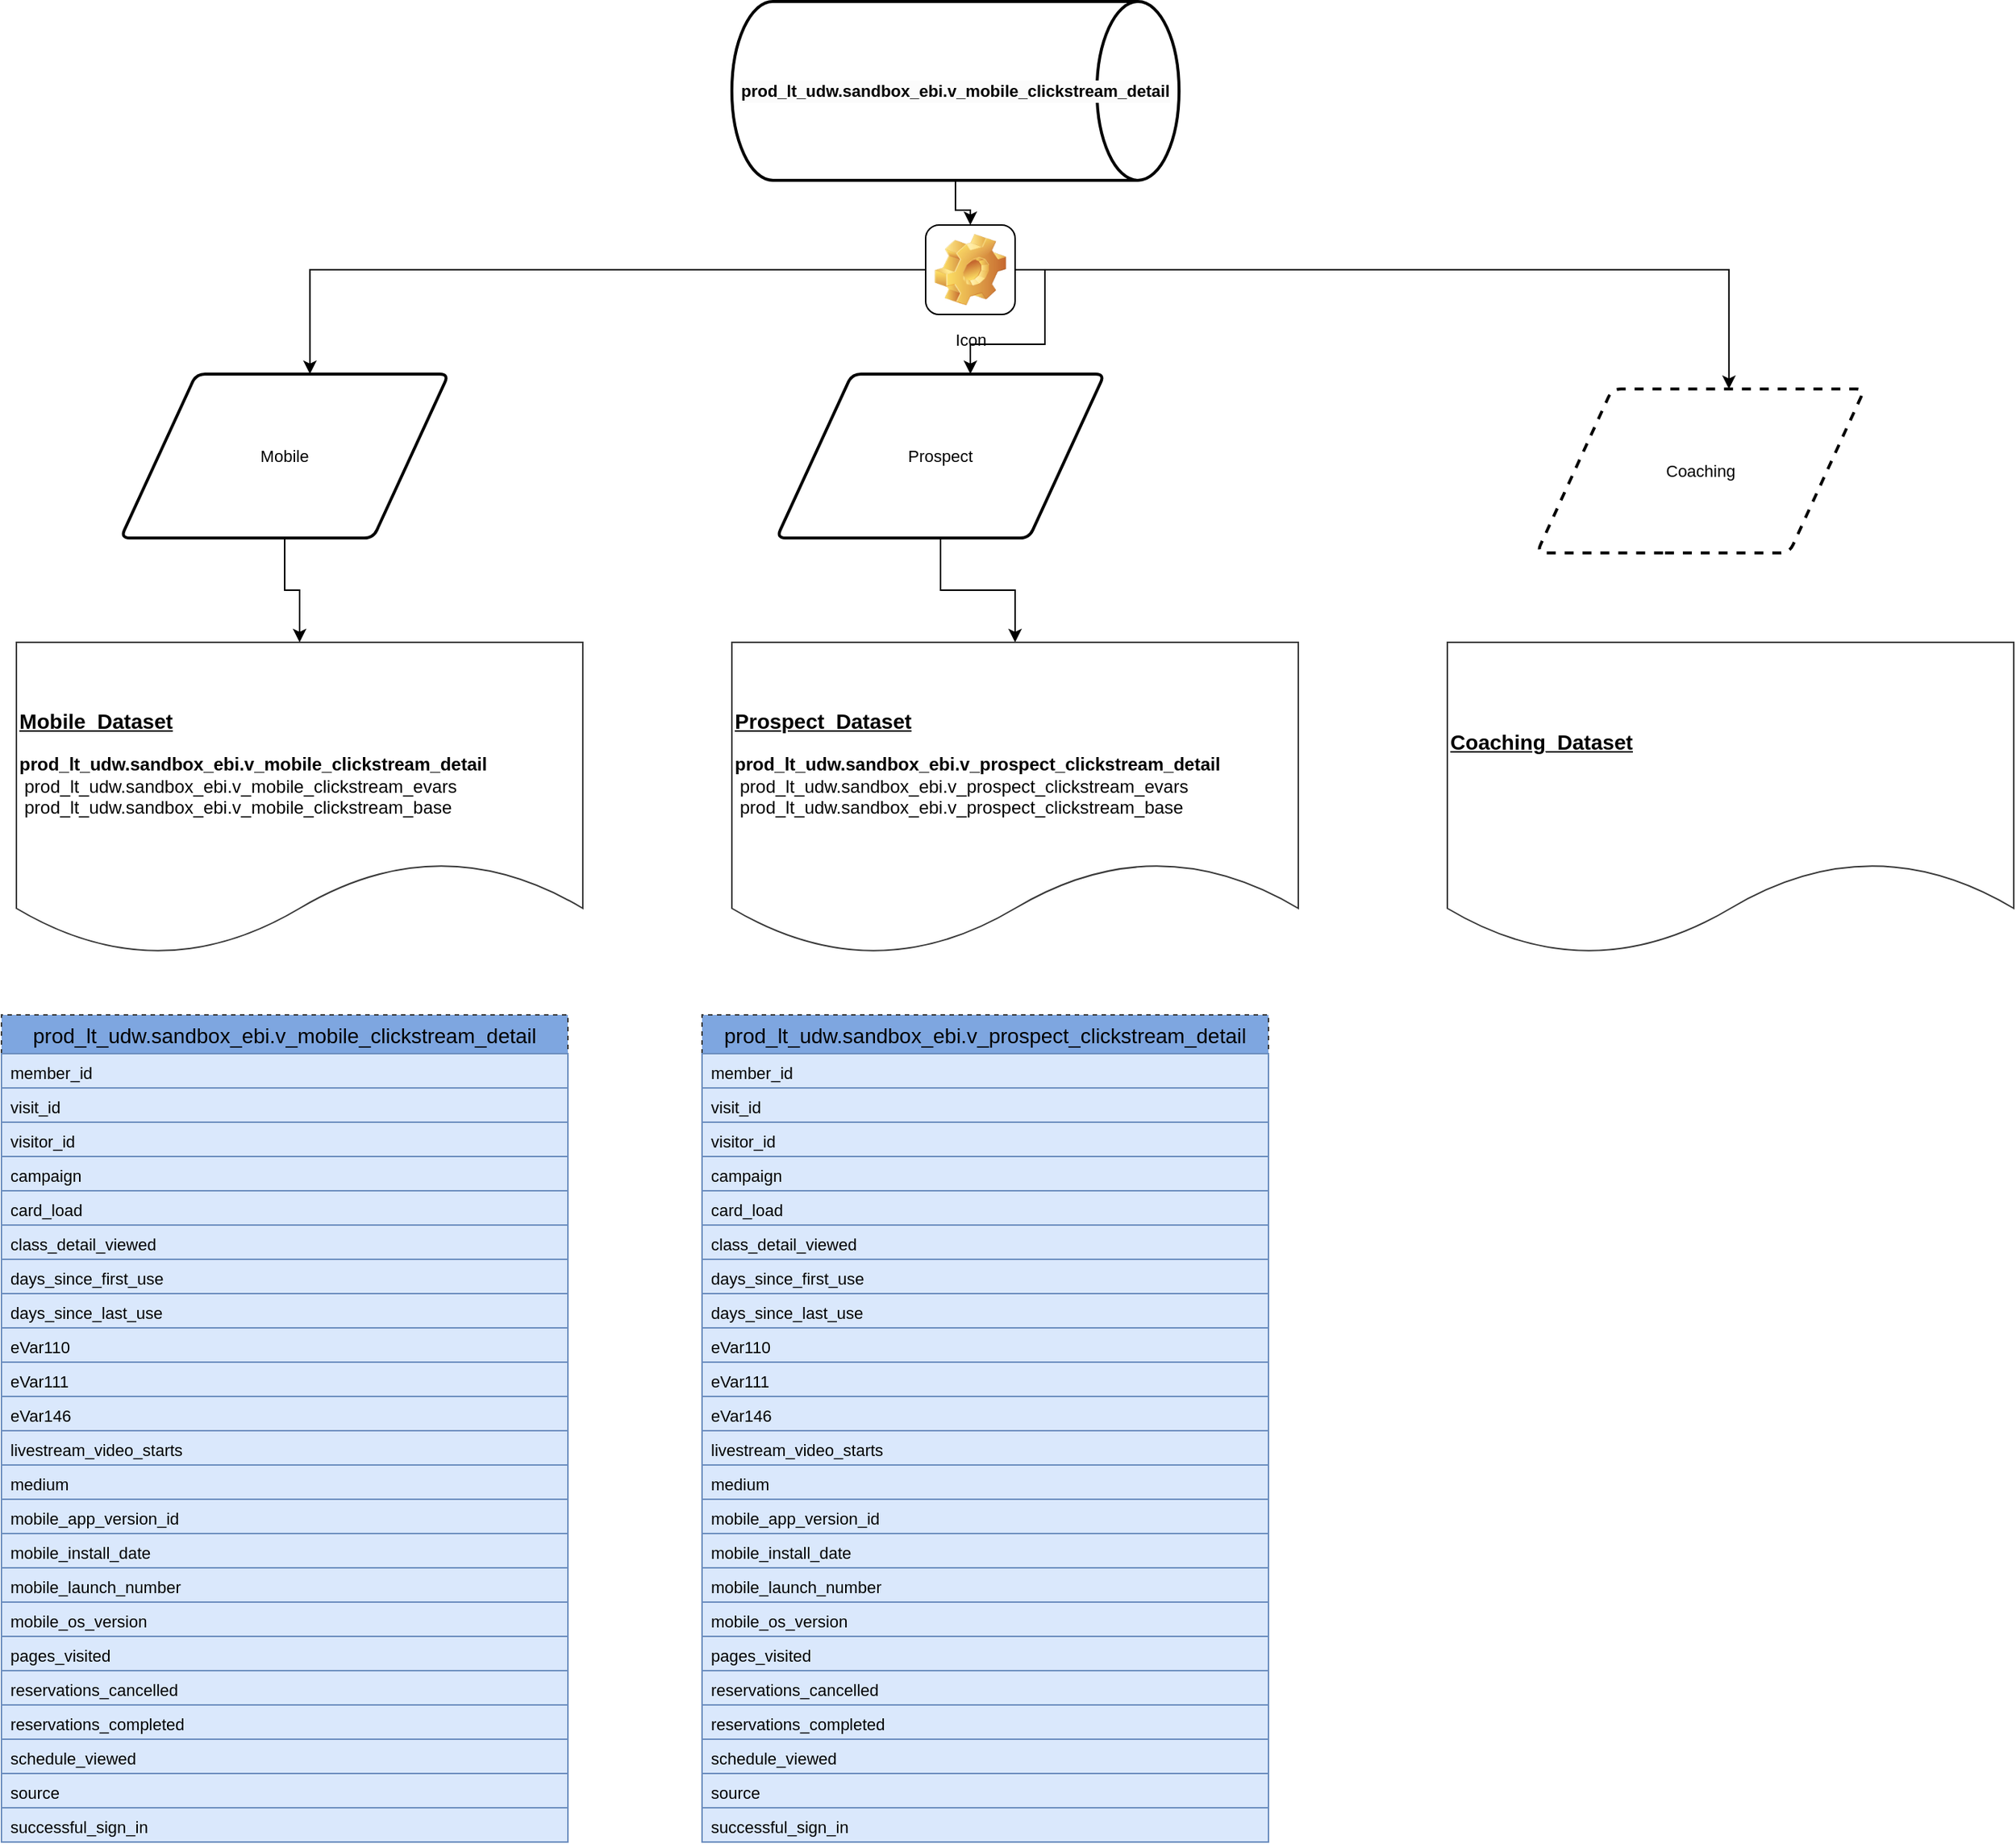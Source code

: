 <mxfile version="20.8.20" type="github">
  <diagram name="Mobile_Prospect_Coaching" id="z-3VWtzqPzMqOVq_z1Rq">
    <mxGraphModel dx="1434" dy="771" grid="1" gridSize="10" guides="1" tooltips="1" connect="1" arrows="1" fold="1" page="1" pageScale="1" pageWidth="1400" pageHeight="850" math="0" shadow="0">
      <root>
        <mxCell id="0" />
        <mxCell id="1" parent="0" />
        <mxCell id="HyyVrz7_0BUMXHPKO59b-4" value="&lt;h3&gt;&lt;b&gt;&lt;u&gt;Mobile_Dataset&lt;/u&gt;&lt;/b&gt;&lt;/h3&gt;&lt;div&gt;&lt;b&gt;prod_lt_udw.sandbox_ebi.v_mobile_clickstream_detail&lt;u&gt;&lt;br&gt;&lt;/u&gt;&lt;/b&gt;&lt;/div&gt;&lt;span style=&quot;white-space: pre;&quot;&gt;	&lt;/span&gt;prod_lt_udw.sandbox_ebi.&lt;span style=&quot;background-color: initial;&quot;&gt;v_mobile_clickstream_evars&lt;/span&gt;&lt;br&gt;&lt;div&gt;&lt;span style=&quot;white-space: pre;&quot;&gt;	&lt;/span&gt;prod_lt_udw.sandbox_ebi.v_mobile_clickstream_base&lt;/div&gt;" style="shape=document;whiteSpace=wrap;html=1;boundedLbl=1;align=left;strokeColor=#393939;" parent="1" vertex="1">
          <mxGeometry x="110" y="470" width="380" height="210" as="geometry" />
        </mxCell>
        <mxCell id="FifGOVSqpq2EvDNPOj4l-17" style="edgeStyle=orthogonalEdgeStyle;rounded=0;orthogonalLoop=1;jettySize=auto;html=1;exitX=0.5;exitY=1;exitDx=0;exitDy=0;entryX=0.5;entryY=0;entryDx=0;entryDy=0;fontFamily=Helvetica;fontSize=11;" parent="1" source="FifGOVSqpq2EvDNPOj4l-2" target="HyyVrz7_0BUMXHPKO59b-4" edge="1">
          <mxGeometry relative="1" as="geometry" />
        </mxCell>
        <mxCell id="FifGOVSqpq2EvDNPOj4l-2" value="Mobile" style="shape=parallelogram;html=1;strokeWidth=2;perimeter=parallelogramPerimeter;whiteSpace=wrap;rounded=1;arcSize=12;size=0.23;labelBackgroundColor=none;fontFamily=Helvetica;fontSize=11;" parent="1" vertex="1">
          <mxGeometry x="180" y="290" width="220" height="110" as="geometry" />
        </mxCell>
        <mxCell id="FifGOVSqpq2EvDNPOj4l-9" value="" style="edgeStyle=orthogonalEdgeStyle;rounded=0;orthogonalLoop=1;jettySize=auto;html=1;fontFamily=Helvetica;fontSize=11;" parent="1" source="FifGOVSqpq2EvDNPOj4l-4" target="FifGOVSqpq2EvDNPOj4l-6" edge="1">
          <mxGeometry relative="1" as="geometry" />
        </mxCell>
        <mxCell id="FifGOVSqpq2EvDNPOj4l-4" value="&lt;meta charset=&quot;utf-8&quot;&gt;&lt;pre style=&quot;border-color: var(--border-color); color: rgb(0, 0, 0); font-size: 12px; font-style: normal; font-variant-ligatures: normal; font-variant-caps: normal; font-weight: 400; letter-spacing: normal; orphans: 2; text-align: left; text-indent: 0px; text-transform: none; widows: 2; word-spacing: 0px; -webkit-text-stroke-width: 0px; background-color: rgb(251, 251, 251); text-decoration-thickness: initial; text-decoration-style: initial; text-decoration-color: initial;&quot;&gt;&lt;b style=&quot;border-color: var(--border-color);&quot;&gt;&lt;font style=&quot;border-color: var(--border-color); font-size: 11px;&quot; face=&quot;Helvetica&quot;&gt;prod_lt_udw.sandbox_ebi.v_mobile_clickstream_detail&lt;/font&gt;&lt;/b&gt;&lt;/pre&gt;" style="strokeWidth=2;html=1;shape=mxgraph.flowchart.direct_data;labelBackgroundColor=none;fontFamily=Helvetica;fontSize=11;whiteSpace=wrap;" parent="1" vertex="1">
          <mxGeometry x="590" y="40" width="300" height="120" as="geometry" />
        </mxCell>
        <mxCell id="FifGOVSqpq2EvDNPOj4l-12" style="edgeStyle=orthogonalEdgeStyle;rounded=0;orthogonalLoop=1;jettySize=auto;html=1;exitX=0;exitY=0.5;exitDx=0;exitDy=0;entryX=0.577;entryY=0;entryDx=0;entryDy=0;entryPerimeter=0;fontFamily=Helvetica;fontSize=11;" parent="1" source="FifGOVSqpq2EvDNPOj4l-6" target="FifGOVSqpq2EvDNPOj4l-2" edge="1">
          <mxGeometry relative="1" as="geometry" />
        </mxCell>
        <mxCell id="FifGOVSqpq2EvDNPOj4l-13" style="edgeStyle=orthogonalEdgeStyle;rounded=0;orthogonalLoop=1;jettySize=auto;html=1;fontFamily=Helvetica;fontSize=11;entryX=0.586;entryY=0;entryDx=0;entryDy=0;entryPerimeter=0;" parent="1" source="FifGOVSqpq2EvDNPOj4l-6" target="FifGOVSqpq2EvDNPOj4l-14" edge="1">
          <mxGeometry relative="1" as="geometry">
            <mxPoint x="1000" y="280" as="targetPoint" />
          </mxGeometry>
        </mxCell>
        <mxCell id="FifGOVSqpq2EvDNPOj4l-16" style="edgeStyle=orthogonalEdgeStyle;rounded=0;orthogonalLoop=1;jettySize=auto;html=1;exitX=1;exitY=0.5;exitDx=0;exitDy=0;entryX=0.591;entryY=0;entryDx=0;entryDy=0;entryPerimeter=0;fontFamily=Helvetica;fontSize=11;" parent="1" source="FifGOVSqpq2EvDNPOj4l-6" target="FifGOVSqpq2EvDNPOj4l-15" edge="1">
          <mxGeometry relative="1" as="geometry" />
        </mxCell>
        <mxCell id="FifGOVSqpq2EvDNPOj4l-6" value="Icon" style="icon;html=1;image=img/clipart/Gear_128x128.png;labelBackgroundColor=none;fontFamily=Helvetica;fontSize=11;" parent="1" vertex="1">
          <mxGeometry x="720" y="190" width="60" height="60" as="geometry" />
        </mxCell>
        <mxCell id="FifGOVSqpq2EvDNPOj4l-14" value="Coaching" style="shape=parallelogram;html=1;strokeWidth=2;perimeter=parallelogramPerimeter;whiteSpace=wrap;rounded=1;arcSize=12;size=0.23;labelBackgroundColor=none;fontFamily=Helvetica;fontSize=11;dashed=1;" parent="1" vertex="1">
          <mxGeometry x="1130" y="300" width="220" height="110" as="geometry" />
        </mxCell>
        <mxCell id="lYtQxES8QwiTRS1d3YV1-2" style="edgeStyle=orthogonalEdgeStyle;rounded=0;orthogonalLoop=1;jettySize=auto;html=1;exitX=0.5;exitY=1;exitDx=0;exitDy=0;fontFamily=Helvetica;fontSize=11;" parent="1" source="FifGOVSqpq2EvDNPOj4l-15" target="lYtQxES8QwiTRS1d3YV1-1" edge="1">
          <mxGeometry relative="1" as="geometry" />
        </mxCell>
        <mxCell id="FifGOVSqpq2EvDNPOj4l-15" value="Prospect" style="shape=parallelogram;html=1;strokeWidth=2;perimeter=parallelogramPerimeter;whiteSpace=wrap;rounded=1;arcSize=12;size=0.23;labelBackgroundColor=none;fontFamily=Helvetica;fontSize=11;" parent="1" vertex="1">
          <mxGeometry x="620" y="290" width="220" height="110" as="geometry" />
        </mxCell>
        <mxCell id="lYtQxES8QwiTRS1d3YV1-1" value="&lt;h3&gt;&lt;b&gt;&lt;u&gt;Prospect_Dataset&lt;/u&gt;&lt;/b&gt;&lt;/h3&gt;&lt;div&gt;&lt;b&gt;prod_lt_udw.sandbox_ebi.v_prospect_clickstream_detail&lt;u&gt;&lt;br&gt;&lt;/u&gt;&lt;/b&gt;&lt;/div&gt;&lt;span style=&quot;white-space: pre;&quot;&gt;	&lt;/span&gt;prod_lt_udw.sandbox_ebi.&lt;span style=&quot;&quot;&gt;v_prospect_clickstream_evars&lt;/span&gt;&lt;br&gt;&lt;div&gt;&lt;span style=&quot;white-space: pre;&quot;&gt;	&lt;/span&gt;prod_lt_udw.sandbox_ebi.v_prospect_clickstream_base&lt;/div&gt;" style="shape=document;whiteSpace=wrap;html=1;boundedLbl=1;align=left;labelBackgroundColor=none;fillColor=#FFFFFF;strokeColor=#393939;" parent="1" vertex="1">
          <mxGeometry x="590" y="470" width="380" height="210" as="geometry" />
        </mxCell>
        <mxCell id="h2cDMBhv3iBISTSm5uaH-1" value="&lt;h3&gt;&lt;b&gt;&lt;u&gt;Coaching_Dataset&lt;/u&gt;&lt;/b&gt;&lt;/h3&gt;&lt;div&gt;&lt;/div&gt;&lt;div&gt;&lt;br&gt;&lt;/div&gt;" style="shape=document;whiteSpace=wrap;html=1;boundedLbl=1;align=left;labelBackgroundColor=none;fillColor=#FFFFFF;strokeColor=#393939;" vertex="1" parent="1">
          <mxGeometry x="1070" y="470" width="380" height="210" as="geometry" />
        </mxCell>
        <mxCell id="h2cDMBhv3iBISTSm5uaH-2" value="prod_lt_udw.sandbox_ebi.v_mobile_clickstream_detail" style="swimlane;fontStyle=0;childLayout=stackLayout;horizontal=1;startSize=26;horizontalStack=0;resizeParent=1;resizeParentMax=0;resizeLast=0;collapsible=1;marginBottom=0;align=center;fontSize=14;dashed=1;labelBackgroundColor=none;strokeColor=#393939;fontFamily=Helvetica;fillColor=#7EA6E0;gradientColor=none;movable=1;resizable=1;rotatable=1;deletable=1;editable=1;locked=0;connectable=1;" vertex="1" parent="1">
          <mxGeometry x="100" y="720" width="380" height="555" as="geometry" />
        </mxCell>
        <mxCell id="h2cDMBhv3iBISTSm5uaH-3" value="member_id&#xa;" style="text;strokeColor=#6c8ebf;fillColor=#dae8fc;spacingLeft=4;spacingRight=4;overflow=hidden;rotatable=0;points=[[0,0.5],[1,0.5]];portConstraint=eastwest;fontSize=11;fontFamily=Helvetica;movable=0;resizable=0;deletable=0;editable=0;locked=1;connectable=0;" vertex="1" parent="h2cDMBhv3iBISTSm5uaH-2">
          <mxGeometry y="26" width="380" height="23" as="geometry" />
        </mxCell>
        <mxCell id="h2cDMBhv3iBISTSm5uaH-4" value="visit_id" style="text;strokeColor=#6c8ebf;fillColor=#dae8fc;spacingLeft=4;spacingRight=4;overflow=hidden;rotatable=0;points=[[0,0.5],[1,0.5]];portConstraint=eastwest;fontSize=11;fontFamily=Helvetica;movable=0;resizable=0;deletable=0;editable=0;locked=1;connectable=0;" vertex="1" parent="h2cDMBhv3iBISTSm5uaH-2">
          <mxGeometry y="49" width="380" height="23" as="geometry" />
        </mxCell>
        <mxCell id="h2cDMBhv3iBISTSm5uaH-6" value="visitor_id" style="text;strokeColor=#6c8ebf;fillColor=#dae8fc;spacingLeft=4;spacingRight=4;overflow=hidden;rotatable=0;points=[[0,0.5],[1,0.5]];portConstraint=eastwest;fontSize=11;fontFamily=Helvetica;movable=0;resizable=0;deletable=0;editable=0;locked=1;connectable=0;" vertex="1" parent="h2cDMBhv3iBISTSm5uaH-2">
          <mxGeometry y="72" width="380" height="23" as="geometry" />
        </mxCell>
        <mxCell id="h2cDMBhv3iBISTSm5uaH-12" value="campaign" style="text;strokeColor=#6c8ebf;fillColor=#dae8fc;spacingLeft=4;spacingRight=4;overflow=hidden;rotatable=0;points=[[0,0.5],[1,0.5]];portConstraint=eastwest;fontSize=11;fontFamily=Helvetica;movable=0;resizable=0;deletable=0;editable=0;locked=1;connectable=0;" vertex="1" parent="h2cDMBhv3iBISTSm5uaH-2">
          <mxGeometry y="95" width="380" height="23" as="geometry" />
        </mxCell>
        <mxCell id="h2cDMBhv3iBISTSm5uaH-11" value="card_load" style="text;strokeColor=#6c8ebf;fillColor=#dae8fc;spacingLeft=4;spacingRight=4;overflow=hidden;rotatable=0;points=[[0,0.5],[1,0.5]];portConstraint=eastwest;fontSize=11;fontFamily=Helvetica;movable=0;resizable=0;deletable=0;editable=0;locked=1;connectable=0;" vertex="1" parent="h2cDMBhv3iBISTSm5uaH-2">
          <mxGeometry y="118" width="380" height="23" as="geometry" />
        </mxCell>
        <mxCell id="h2cDMBhv3iBISTSm5uaH-16" value="class_detail_viewed" style="text;strokeColor=#6c8ebf;fillColor=#dae8fc;spacingLeft=4;spacingRight=4;overflow=hidden;rotatable=0;points=[[0,0.5],[1,0.5]];portConstraint=eastwest;fontSize=11;fontFamily=Helvetica;movable=0;resizable=0;deletable=0;editable=0;locked=1;connectable=0;" vertex="1" parent="h2cDMBhv3iBISTSm5uaH-2">
          <mxGeometry y="141" width="380" height="23" as="geometry" />
        </mxCell>
        <mxCell id="h2cDMBhv3iBISTSm5uaH-15" value="days_since_first_use" style="text;strokeColor=#6c8ebf;fillColor=#dae8fc;spacingLeft=4;spacingRight=4;overflow=hidden;rotatable=0;points=[[0,0.5],[1,0.5]];portConstraint=eastwest;fontSize=11;fontFamily=Helvetica;movable=0;resizable=0;deletable=0;editable=0;locked=1;connectable=0;" vertex="1" parent="h2cDMBhv3iBISTSm5uaH-2">
          <mxGeometry y="164" width="380" height="23" as="geometry" />
        </mxCell>
        <mxCell id="h2cDMBhv3iBISTSm5uaH-14" value="days_since_last_use" style="text;strokeColor=#6c8ebf;fillColor=#dae8fc;spacingLeft=4;spacingRight=4;overflow=hidden;rotatable=0;points=[[0,0.5],[1,0.5]];portConstraint=eastwest;fontSize=11;fontFamily=Helvetica;movable=0;resizable=0;deletable=0;editable=0;locked=1;connectable=0;" vertex="1" parent="h2cDMBhv3iBISTSm5uaH-2">
          <mxGeometry y="187" width="380" height="23" as="geometry" />
        </mxCell>
        <mxCell id="h2cDMBhv3iBISTSm5uaH-17" value="eVar110" style="text;strokeColor=#6c8ebf;fillColor=#dae8fc;spacingLeft=4;spacingRight=4;overflow=hidden;rotatable=0;points=[[0,0.5],[1,0.5]];portConstraint=eastwest;fontSize=11;fontFamily=Helvetica;movable=0;resizable=0;deletable=0;editable=0;locked=1;connectable=0;" vertex="1" parent="h2cDMBhv3iBISTSm5uaH-2">
          <mxGeometry y="210" width="380" height="23" as="geometry" />
        </mxCell>
        <mxCell id="h2cDMBhv3iBISTSm5uaH-18" value="eVar111" style="text;strokeColor=#6c8ebf;fillColor=#dae8fc;spacingLeft=4;spacingRight=4;overflow=hidden;rotatable=0;points=[[0,0.5],[1,0.5]];portConstraint=eastwest;fontSize=11;fontFamily=Helvetica;movable=0;resizable=0;deletable=0;editable=0;locked=1;connectable=0;" vertex="1" parent="h2cDMBhv3iBISTSm5uaH-2">
          <mxGeometry y="233" width="380" height="23" as="geometry" />
        </mxCell>
        <mxCell id="h2cDMBhv3iBISTSm5uaH-13" value="eVar146" style="text;strokeColor=#6c8ebf;fillColor=#dae8fc;spacingLeft=4;spacingRight=4;overflow=hidden;rotatable=0;points=[[0,0.5],[1,0.5]];portConstraint=eastwest;fontSize=11;fontFamily=Helvetica;movable=0;resizable=0;deletable=0;editable=0;locked=1;connectable=0;" vertex="1" parent="h2cDMBhv3iBISTSm5uaH-2">
          <mxGeometry y="256" width="380" height="23" as="geometry" />
        </mxCell>
        <mxCell id="h2cDMBhv3iBISTSm5uaH-19" value="livestream_video_starts" style="text;strokeColor=#6c8ebf;fillColor=#dae8fc;spacingLeft=4;spacingRight=4;overflow=hidden;rotatable=0;points=[[0,0.5],[1,0.5]];portConstraint=eastwest;fontSize=11;fontFamily=Helvetica;movable=0;resizable=0;deletable=0;editable=0;locked=1;connectable=0;" vertex="1" parent="h2cDMBhv3iBISTSm5uaH-2">
          <mxGeometry y="279" width="380" height="23" as="geometry" />
        </mxCell>
        <mxCell id="h2cDMBhv3iBISTSm5uaH-8" value="medium" style="text;strokeColor=#6c8ebf;fillColor=#dae8fc;spacingLeft=4;spacingRight=4;overflow=hidden;rotatable=0;points=[[0,0.5],[1,0.5]];portConstraint=eastwest;fontSize=11;fontFamily=Helvetica;movable=0;resizable=0;deletable=0;editable=0;locked=1;connectable=0;" vertex="1" parent="h2cDMBhv3iBISTSm5uaH-2">
          <mxGeometry y="302" width="380" height="23" as="geometry" />
        </mxCell>
        <mxCell id="h2cDMBhv3iBISTSm5uaH-20" value="mobile_app_version_id" style="text;strokeColor=#6c8ebf;fillColor=#dae8fc;spacingLeft=4;spacingRight=4;overflow=hidden;rotatable=0;points=[[0,0.5],[1,0.5]];portConstraint=eastwest;fontSize=11;fontFamily=Helvetica;movable=0;resizable=0;deletable=0;editable=0;locked=1;connectable=0;" vertex="1" parent="h2cDMBhv3iBISTSm5uaH-2">
          <mxGeometry y="325" width="380" height="23" as="geometry" />
        </mxCell>
        <mxCell id="h2cDMBhv3iBISTSm5uaH-21" value="mobile_install_date" style="text;strokeColor=#6c8ebf;fillColor=#dae8fc;spacingLeft=4;spacingRight=4;overflow=hidden;rotatable=0;points=[[0,0.5],[1,0.5]];portConstraint=eastwest;fontSize=11;fontFamily=Helvetica;movable=0;resizable=0;deletable=0;editable=0;locked=1;connectable=0;" vertex="1" parent="h2cDMBhv3iBISTSm5uaH-2">
          <mxGeometry y="348" width="380" height="23" as="geometry" />
        </mxCell>
        <mxCell id="h2cDMBhv3iBISTSm5uaH-22" value="mobile_launch_number" style="text;strokeColor=#6c8ebf;fillColor=#dae8fc;spacingLeft=4;spacingRight=4;overflow=hidden;rotatable=0;points=[[0,0.5],[1,0.5]];portConstraint=eastwest;fontSize=11;fontFamily=Helvetica;movable=0;resizable=0;deletable=0;editable=0;locked=1;connectable=0;" vertex="1" parent="h2cDMBhv3iBISTSm5uaH-2">
          <mxGeometry y="371" width="380" height="23" as="geometry" />
        </mxCell>
        <mxCell id="h2cDMBhv3iBISTSm5uaH-23" value="mobile_os_version" style="text;strokeColor=#6c8ebf;fillColor=#dae8fc;spacingLeft=4;spacingRight=4;overflow=hidden;rotatable=0;points=[[0,0.5],[1,0.5]];portConstraint=eastwest;fontSize=11;fontFamily=Helvetica;movable=0;resizable=0;deletable=0;editable=0;locked=1;connectable=0;" vertex="1" parent="h2cDMBhv3iBISTSm5uaH-2">
          <mxGeometry y="394" width="380" height="23" as="geometry" />
        </mxCell>
        <mxCell id="h2cDMBhv3iBISTSm5uaH-24" value="pages_visited" style="text;strokeColor=#6c8ebf;fillColor=#dae8fc;spacingLeft=4;spacingRight=4;overflow=hidden;rotatable=0;points=[[0,0.5],[1,0.5]];portConstraint=eastwest;fontSize=11;fontFamily=Helvetica;movable=0;resizable=0;deletable=0;editable=0;locked=1;connectable=0;" vertex="1" parent="h2cDMBhv3iBISTSm5uaH-2">
          <mxGeometry y="417" width="380" height="23" as="geometry" />
        </mxCell>
        <mxCell id="h2cDMBhv3iBISTSm5uaH-25" value="reservations_cancelled" style="text;strokeColor=#6c8ebf;fillColor=#dae8fc;spacingLeft=4;spacingRight=4;overflow=hidden;rotatable=0;points=[[0,0.5],[1,0.5]];portConstraint=eastwest;fontSize=11;fontFamily=Helvetica;movable=0;resizable=0;deletable=0;editable=0;locked=1;connectable=0;" vertex="1" parent="h2cDMBhv3iBISTSm5uaH-2">
          <mxGeometry y="440" width="380" height="23" as="geometry" />
        </mxCell>
        <mxCell id="h2cDMBhv3iBISTSm5uaH-26" value="reservations_completed" style="text;strokeColor=#6c8ebf;fillColor=#dae8fc;spacingLeft=4;spacingRight=4;overflow=hidden;rotatable=0;points=[[0,0.5],[1,0.5]];portConstraint=eastwest;fontSize=11;fontFamily=Helvetica;movable=0;resizable=0;deletable=0;editable=0;locked=1;connectable=0;" vertex="1" parent="h2cDMBhv3iBISTSm5uaH-2">
          <mxGeometry y="463" width="380" height="23" as="geometry" />
        </mxCell>
        <mxCell id="h2cDMBhv3iBISTSm5uaH-27" value="schedule_viewed" style="text;strokeColor=#6c8ebf;fillColor=#dae8fc;spacingLeft=4;spacingRight=4;overflow=hidden;rotatable=0;points=[[0,0.5],[1,0.5]];portConstraint=eastwest;fontSize=11;fontFamily=Helvetica;movable=0;resizable=0;deletable=0;editable=0;locked=1;connectable=0;" vertex="1" parent="h2cDMBhv3iBISTSm5uaH-2">
          <mxGeometry y="486" width="380" height="23" as="geometry" />
        </mxCell>
        <mxCell id="h2cDMBhv3iBISTSm5uaH-7" value="source" style="text;strokeColor=#6c8ebf;fillColor=#dae8fc;spacingLeft=4;spacingRight=4;overflow=hidden;rotatable=0;points=[[0,0.5],[1,0.5]];portConstraint=eastwest;fontSize=11;fontFamily=Helvetica;movable=0;resizable=0;deletable=0;editable=0;locked=1;connectable=0;" vertex="1" parent="h2cDMBhv3iBISTSm5uaH-2">
          <mxGeometry y="509" width="380" height="23" as="geometry" />
        </mxCell>
        <mxCell id="h2cDMBhv3iBISTSm5uaH-28" value="successful_sign_in" style="text;strokeColor=#6c8ebf;fillColor=#dae8fc;spacingLeft=4;spacingRight=4;overflow=hidden;rotatable=0;points=[[0,0.5],[1,0.5]];portConstraint=eastwest;fontSize=11;fontFamily=Helvetica;movable=0;resizable=0;deletable=0;editable=0;locked=1;connectable=0;" vertex="1" parent="h2cDMBhv3iBISTSm5uaH-2">
          <mxGeometry y="532" width="380" height="23" as="geometry" />
        </mxCell>
        <mxCell id="h2cDMBhv3iBISTSm5uaH-31" value="prod_lt_udw.sandbox_ebi.v_prospect_clickstream_detail" style="swimlane;fontStyle=0;childLayout=stackLayout;horizontal=1;startSize=26;horizontalStack=0;resizeParent=1;resizeParentMax=0;resizeLast=0;collapsible=1;marginBottom=0;align=center;fontSize=14;dashed=1;labelBackgroundColor=none;strokeColor=#393939;fontFamily=Helvetica;fillColor=#7EA6E0;gradientColor=none;movable=1;resizable=1;rotatable=1;deletable=1;editable=1;locked=0;connectable=1;" vertex="1" parent="1">
          <mxGeometry x="570" y="720" width="380" height="49" as="geometry" />
        </mxCell>
        <mxCell id="h2cDMBhv3iBISTSm5uaH-32" value="member_id&#xa;" style="text;strokeColor=#6c8ebf;fillColor=#dae8fc;spacingLeft=4;spacingRight=4;overflow=hidden;rotatable=1;points=[[0,0.5],[1,0.5]];portConstraint=eastwest;fontSize=11;fontFamily=Helvetica;movable=1;resizable=1;deletable=1;editable=1;locked=0;connectable=1;" vertex="1" parent="h2cDMBhv3iBISTSm5uaH-31">
          <mxGeometry y="26" width="380" height="23" as="geometry" />
        </mxCell>
        <mxCell id="h2cDMBhv3iBISTSm5uaH-33" value="visit_id" style="text;strokeColor=#6c8ebf;fillColor=#dae8fc;spacingLeft=4;spacingRight=4;overflow=hidden;rotatable=0;points=[[0,0.5],[1,0.5]];portConstraint=eastwest;fontSize=11;fontFamily=Helvetica;movable=0;resizable=0;deletable=0;editable=0;locked=1;connectable=0;" vertex="1" parent="h2cDMBhv3iBISTSm5uaH-31">
          <mxGeometry y="49" width="380" height="23" as="geometry" />
        </mxCell>
        <mxCell id="h2cDMBhv3iBISTSm5uaH-34" value="visitor_id" style="text;strokeColor=#6c8ebf;fillColor=#dae8fc;spacingLeft=4;spacingRight=4;overflow=hidden;rotatable=0;points=[[0,0.5],[1,0.5]];portConstraint=eastwest;fontSize=11;fontFamily=Helvetica;movable=0;resizable=0;deletable=0;editable=0;locked=1;connectable=0;" vertex="1" parent="h2cDMBhv3iBISTSm5uaH-31">
          <mxGeometry y="72" width="380" height="23" as="geometry" />
        </mxCell>
        <mxCell id="h2cDMBhv3iBISTSm5uaH-35" value="campaign" style="text;strokeColor=#6c8ebf;fillColor=#dae8fc;spacingLeft=4;spacingRight=4;overflow=hidden;rotatable=0;points=[[0,0.5],[1,0.5]];portConstraint=eastwest;fontSize=11;fontFamily=Helvetica;movable=0;resizable=0;deletable=0;editable=0;locked=1;connectable=0;" vertex="1" parent="h2cDMBhv3iBISTSm5uaH-31">
          <mxGeometry y="95" width="380" height="23" as="geometry" />
        </mxCell>
        <mxCell id="h2cDMBhv3iBISTSm5uaH-36" value="card_load" style="text;strokeColor=#6c8ebf;fillColor=#dae8fc;spacingLeft=4;spacingRight=4;overflow=hidden;rotatable=1;points=[[0,0.5],[1,0.5]];portConstraint=eastwest;fontSize=11;fontFamily=Helvetica;movable=1;resizable=1;deletable=1;editable=1;locked=0;connectable=1;" vertex="1" parent="h2cDMBhv3iBISTSm5uaH-31">
          <mxGeometry y="118" width="380" height="23" as="geometry" />
        </mxCell>
        <mxCell id="h2cDMBhv3iBISTSm5uaH-37" value="class_detail_viewed" style="text;strokeColor=#6c8ebf;fillColor=#dae8fc;spacingLeft=4;spacingRight=4;overflow=hidden;rotatable=0;points=[[0,0.5],[1,0.5]];portConstraint=eastwest;fontSize=11;fontFamily=Helvetica;movable=0;resizable=0;deletable=0;editable=0;locked=1;connectable=0;" vertex="1" parent="h2cDMBhv3iBISTSm5uaH-31">
          <mxGeometry y="141" width="380" height="23" as="geometry" />
        </mxCell>
        <mxCell id="h2cDMBhv3iBISTSm5uaH-38" value="days_since_first_use" style="text;strokeColor=#6c8ebf;fillColor=#dae8fc;spacingLeft=4;spacingRight=4;overflow=hidden;rotatable=0;points=[[0,0.5],[1,0.5]];portConstraint=eastwest;fontSize=11;fontFamily=Helvetica;movable=0;resizable=0;deletable=0;editable=0;locked=1;connectable=0;" vertex="1" parent="h2cDMBhv3iBISTSm5uaH-31">
          <mxGeometry y="164" width="380" height="23" as="geometry" />
        </mxCell>
        <mxCell id="h2cDMBhv3iBISTSm5uaH-39" value="days_since_last_use" style="text;strokeColor=#6c8ebf;fillColor=#dae8fc;spacingLeft=4;spacingRight=4;overflow=hidden;rotatable=0;points=[[0,0.5],[1,0.5]];portConstraint=eastwest;fontSize=11;fontFamily=Helvetica;movable=0;resizable=0;deletable=0;editable=0;locked=1;connectable=0;" vertex="1" parent="h2cDMBhv3iBISTSm5uaH-31">
          <mxGeometry y="187" width="380" height="23" as="geometry" />
        </mxCell>
        <mxCell id="h2cDMBhv3iBISTSm5uaH-40" value="eVar110" style="text;strokeColor=#6c8ebf;fillColor=#dae8fc;spacingLeft=4;spacingRight=4;overflow=hidden;rotatable=0;points=[[0,0.5],[1,0.5]];portConstraint=eastwest;fontSize=11;fontFamily=Helvetica;movable=0;resizable=0;deletable=0;editable=0;locked=1;connectable=0;" vertex="1" parent="h2cDMBhv3iBISTSm5uaH-31">
          <mxGeometry y="210" width="380" height="23" as="geometry" />
        </mxCell>
        <mxCell id="h2cDMBhv3iBISTSm5uaH-41" value="eVar111" style="text;strokeColor=#6c8ebf;fillColor=#dae8fc;spacingLeft=4;spacingRight=4;overflow=hidden;rotatable=0;points=[[0,0.5],[1,0.5]];portConstraint=eastwest;fontSize=11;fontFamily=Helvetica;movable=0;resizable=0;deletable=0;editable=0;locked=1;connectable=0;" vertex="1" parent="h2cDMBhv3iBISTSm5uaH-31">
          <mxGeometry y="233" width="380" height="23" as="geometry" />
        </mxCell>
        <mxCell id="h2cDMBhv3iBISTSm5uaH-42" value="eVar146" style="text;strokeColor=#6c8ebf;fillColor=#dae8fc;spacingLeft=4;spacingRight=4;overflow=hidden;rotatable=0;points=[[0,0.5],[1,0.5]];portConstraint=eastwest;fontSize=11;fontFamily=Helvetica;movable=0;resizable=0;deletable=0;editable=0;locked=1;connectable=0;" vertex="1" parent="h2cDMBhv3iBISTSm5uaH-31">
          <mxGeometry y="256" width="380" height="23" as="geometry" />
        </mxCell>
        <mxCell id="h2cDMBhv3iBISTSm5uaH-43" value="livestream_video_starts" style="text;strokeColor=#6c8ebf;fillColor=#dae8fc;spacingLeft=4;spacingRight=4;overflow=hidden;rotatable=0;points=[[0,0.5],[1,0.5]];portConstraint=eastwest;fontSize=11;fontFamily=Helvetica;movable=0;resizable=0;deletable=0;editable=0;locked=1;connectable=0;" vertex="1" parent="h2cDMBhv3iBISTSm5uaH-31">
          <mxGeometry y="279" width="380" height="23" as="geometry" />
        </mxCell>
        <mxCell id="h2cDMBhv3iBISTSm5uaH-44" value="medium" style="text;strokeColor=#6c8ebf;fillColor=#dae8fc;spacingLeft=4;spacingRight=4;overflow=hidden;rotatable=0;points=[[0,0.5],[1,0.5]];portConstraint=eastwest;fontSize=11;fontFamily=Helvetica;movable=0;resizable=0;deletable=0;editable=0;locked=1;connectable=0;" vertex="1" parent="h2cDMBhv3iBISTSm5uaH-31">
          <mxGeometry y="302" width="380" height="23" as="geometry" />
        </mxCell>
        <mxCell id="h2cDMBhv3iBISTSm5uaH-45" value="mobile_app_version_id" style="text;strokeColor=#6c8ebf;fillColor=#dae8fc;spacingLeft=4;spacingRight=4;overflow=hidden;rotatable=0;points=[[0,0.5],[1,0.5]];portConstraint=eastwest;fontSize=11;fontFamily=Helvetica;movable=0;resizable=0;deletable=0;editable=0;locked=1;connectable=0;" vertex="1" parent="h2cDMBhv3iBISTSm5uaH-31">
          <mxGeometry y="325" width="380" height="23" as="geometry" />
        </mxCell>
        <mxCell id="h2cDMBhv3iBISTSm5uaH-46" value="mobile_install_date" style="text;strokeColor=#6c8ebf;fillColor=#dae8fc;spacingLeft=4;spacingRight=4;overflow=hidden;rotatable=0;points=[[0,0.5],[1,0.5]];portConstraint=eastwest;fontSize=11;fontFamily=Helvetica;movable=0;resizable=0;deletable=0;editable=0;locked=1;connectable=0;" vertex="1" parent="h2cDMBhv3iBISTSm5uaH-31">
          <mxGeometry y="348" width="380" height="23" as="geometry" />
        </mxCell>
        <mxCell id="h2cDMBhv3iBISTSm5uaH-47" value="mobile_launch_number" style="text;strokeColor=#6c8ebf;fillColor=#dae8fc;spacingLeft=4;spacingRight=4;overflow=hidden;rotatable=0;points=[[0,0.5],[1,0.5]];portConstraint=eastwest;fontSize=11;fontFamily=Helvetica;movable=0;resizable=0;deletable=0;editable=0;locked=1;connectable=0;" vertex="1" parent="h2cDMBhv3iBISTSm5uaH-31">
          <mxGeometry y="371" width="380" height="23" as="geometry" />
        </mxCell>
        <mxCell id="h2cDMBhv3iBISTSm5uaH-48" value="mobile_os_version" style="text;strokeColor=#6c8ebf;fillColor=#dae8fc;spacingLeft=4;spacingRight=4;overflow=hidden;rotatable=0;points=[[0,0.5],[1,0.5]];portConstraint=eastwest;fontSize=11;fontFamily=Helvetica;movable=0;resizable=0;deletable=0;editable=0;locked=1;connectable=0;" vertex="1" parent="h2cDMBhv3iBISTSm5uaH-31">
          <mxGeometry y="394" width="380" height="23" as="geometry" />
        </mxCell>
        <mxCell id="h2cDMBhv3iBISTSm5uaH-49" value="pages_visited" style="text;strokeColor=#6c8ebf;fillColor=#dae8fc;spacingLeft=4;spacingRight=4;overflow=hidden;rotatable=0;points=[[0,0.5],[1,0.5]];portConstraint=eastwest;fontSize=11;fontFamily=Helvetica;movable=0;resizable=0;deletable=0;editable=0;locked=1;connectable=0;" vertex="1" parent="h2cDMBhv3iBISTSm5uaH-31">
          <mxGeometry y="417" width="380" height="23" as="geometry" />
        </mxCell>
        <mxCell id="h2cDMBhv3iBISTSm5uaH-50" value="reservations_cancelled" style="text;strokeColor=#6c8ebf;fillColor=#dae8fc;spacingLeft=4;spacingRight=4;overflow=hidden;rotatable=0;points=[[0,0.5],[1,0.5]];portConstraint=eastwest;fontSize=11;fontFamily=Helvetica;movable=0;resizable=0;deletable=0;editable=0;locked=1;connectable=0;" vertex="1" parent="h2cDMBhv3iBISTSm5uaH-31">
          <mxGeometry y="440" width="380" height="23" as="geometry" />
        </mxCell>
        <mxCell id="h2cDMBhv3iBISTSm5uaH-51" value="reservations_completed" style="text;strokeColor=#6c8ebf;fillColor=#dae8fc;spacingLeft=4;spacingRight=4;overflow=hidden;rotatable=0;points=[[0,0.5],[1,0.5]];portConstraint=eastwest;fontSize=11;fontFamily=Helvetica;movable=0;resizable=0;deletable=0;editable=0;locked=1;connectable=0;" vertex="1" parent="h2cDMBhv3iBISTSm5uaH-31">
          <mxGeometry y="463" width="380" height="23" as="geometry" />
        </mxCell>
        <mxCell id="h2cDMBhv3iBISTSm5uaH-52" value="schedule_viewed" style="text;strokeColor=#6c8ebf;fillColor=#dae8fc;spacingLeft=4;spacingRight=4;overflow=hidden;rotatable=0;points=[[0,0.5],[1,0.5]];portConstraint=eastwest;fontSize=11;fontFamily=Helvetica;movable=0;resizable=0;deletable=0;editable=0;locked=1;connectable=0;" vertex="1" parent="h2cDMBhv3iBISTSm5uaH-31">
          <mxGeometry y="486" width="380" height="23" as="geometry" />
        </mxCell>
        <mxCell id="h2cDMBhv3iBISTSm5uaH-53" value="source" style="text;strokeColor=#6c8ebf;fillColor=#dae8fc;spacingLeft=4;spacingRight=4;overflow=hidden;rotatable=0;points=[[0,0.5],[1,0.5]];portConstraint=eastwest;fontSize=11;fontFamily=Helvetica;movable=0;resizable=0;deletable=0;editable=0;locked=1;connectable=0;" vertex="1" parent="h2cDMBhv3iBISTSm5uaH-31">
          <mxGeometry y="509" width="380" height="23" as="geometry" />
        </mxCell>
        <mxCell id="h2cDMBhv3iBISTSm5uaH-54" value="successful_sign_in" style="text;strokeColor=#6c8ebf;fillColor=#dae8fc;spacingLeft=4;spacingRight=4;overflow=hidden;rotatable=0;points=[[0,0.5],[1,0.5]];portConstraint=eastwest;fontSize=11;fontFamily=Helvetica;movable=0;resizable=0;deletable=0;editable=0;locked=1;connectable=0;" vertex="1" parent="h2cDMBhv3iBISTSm5uaH-31">
          <mxGeometry y="532" width="380" height="23" as="geometry" />
        </mxCell>
      </root>
    </mxGraphModel>
  </diagram>
</mxfile>
